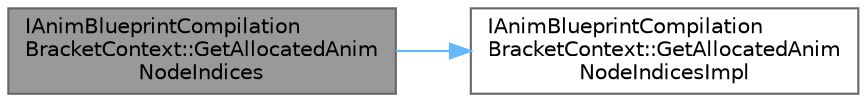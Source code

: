 digraph "IAnimBlueprintCompilationBracketContext::GetAllocatedAnimNodeIndices"
{
 // INTERACTIVE_SVG=YES
 // LATEX_PDF_SIZE
  bgcolor="transparent";
  edge [fontname=Helvetica,fontsize=10,labelfontname=Helvetica,labelfontsize=10];
  node [fontname=Helvetica,fontsize=10,shape=box,height=0.2,width=0.4];
  rankdir="LR";
  Node1 [id="Node000001",label="IAnimBlueprintCompilation\lBracketContext::GetAllocatedAnim\lNodeIndices",height=0.2,width=0.4,color="gray40", fillcolor="grey60", style="filled", fontcolor="black",tooltip=" "];
  Node1 -> Node2 [id="edge1_Node000001_Node000002",color="steelblue1",style="solid",tooltip=" "];
  Node2 [id="Node000002",label="IAnimBlueprintCompilation\lBracketContext::GetAllocatedAnim\lNodeIndicesImpl",height=0.2,width=0.4,color="grey40", fillcolor="white", style="filled",URL="$d2/d1c/classIAnimBlueprintCompilationBracketContext.html#ac0b61d438b229e83eb7901e1b4862d0a",tooltip=" "];
}
